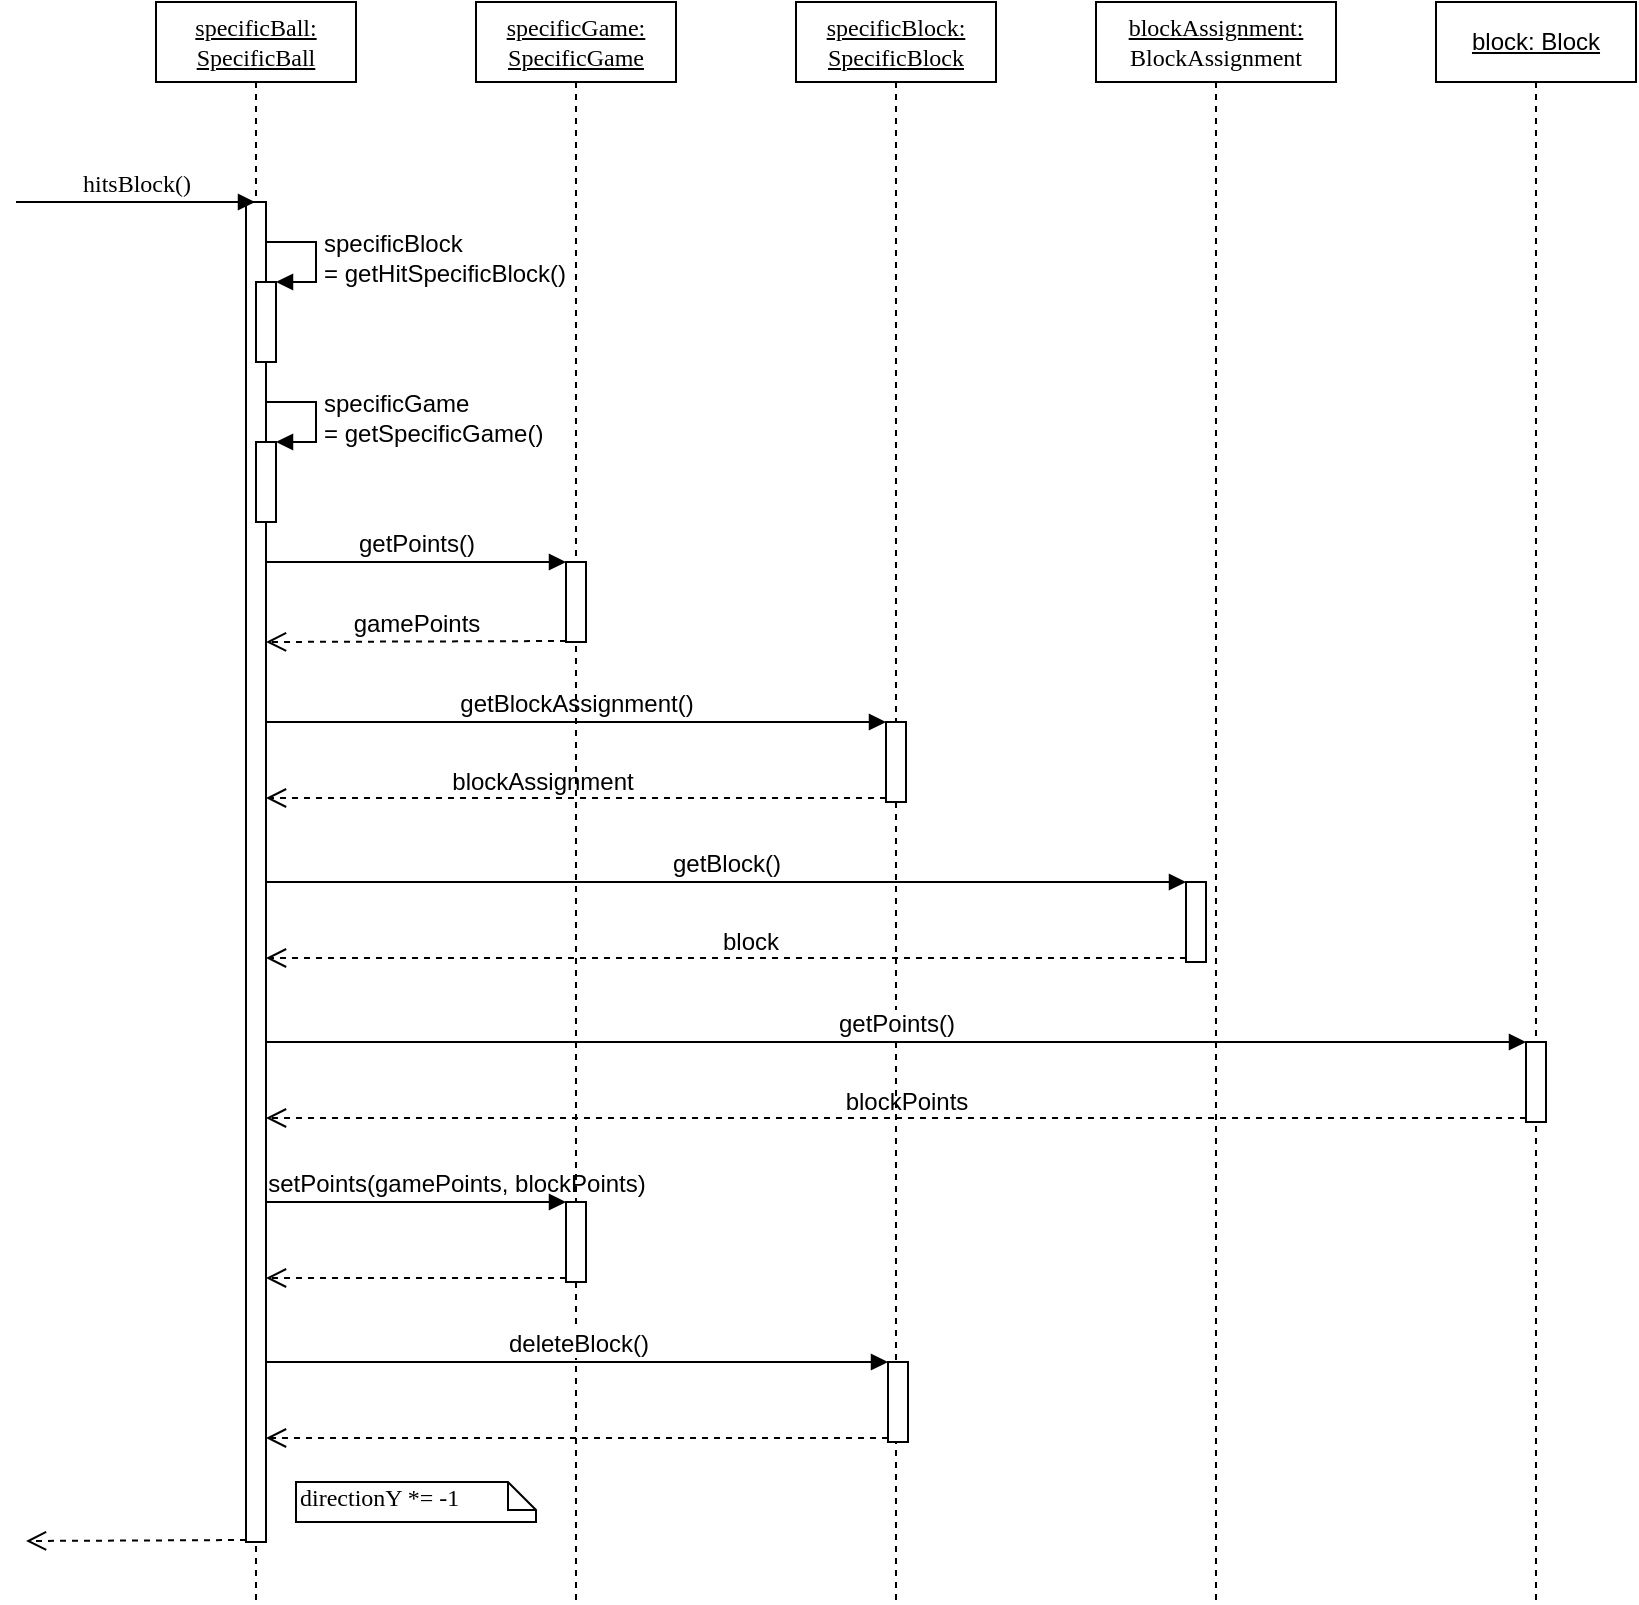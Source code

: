 <mxfile version="10.4.8" type="onedrive"><diagram name="Page-1" id="13e1069c-82ec-6db2-03f1-153e76fe0fe0"><mxGraphModel dx="842" dy="668" grid="1" gridSize="10" guides="1" tooltips="1" connect="1" arrows="1" fold="1" page="1" pageScale="1" pageWidth="1100" pageHeight="850" background="#ffffff" math="0" shadow="0"><root><mxCell id="0"/><mxCell id="1" parent="0"/><mxCell id="7baba1c4bc27f4b0-2" value="&lt;u&gt;specificBlock: SpecificBlock&lt;/u&gt;" style="shape=umlLifeline;perimeter=lifelinePerimeter;whiteSpace=wrap;html=1;container=1;collapsible=0;recursiveResize=0;outlineConnect=0;rounded=0;shadow=0;comic=0;labelBackgroundColor=none;strokeColor=#000000;strokeWidth=1;fillColor=#FFFFFF;fontFamily=Verdana;fontSize=12;fontColor=#000000;align=center;" parent="1" vertex="1"><mxGeometry x="430" y="60" width="100" height="800" as="geometry"/></mxCell><mxCell id="qwBPNgPQpMx8ivt4JEZg-23" value="" style="html=1;points=[];perimeter=orthogonalPerimeter;" vertex="1" parent="7baba1c4bc27f4b0-2"><mxGeometry x="45" y="360" width="10" height="40" as="geometry"/></mxCell><mxCell id="7baba1c4bc27f4b0-3" value="&lt;u&gt;blockAssignment:&lt;br&gt;&lt;/u&gt;BlockAssignment&lt;br&gt;" style="shape=umlLifeline;perimeter=lifelinePerimeter;whiteSpace=wrap;html=1;container=1;collapsible=0;recursiveResize=0;outlineConnect=0;rounded=0;shadow=0;comic=0;labelBackgroundColor=none;strokeColor=#000000;strokeWidth=1;fillColor=#FFFFFF;fontFamily=Verdana;fontSize=12;fontColor=#000000;align=center;" parent="1" vertex="1"><mxGeometry x="580" y="60" width="120" height="800" as="geometry"/></mxCell><mxCell id="qwBPNgPQpMx8ivt4JEZg-27" value="" style="html=1;points=[];perimeter=orthogonalPerimeter;" vertex="1" parent="7baba1c4bc27f4b0-3"><mxGeometry x="45" y="440" width="10" height="40" as="geometry"/></mxCell><mxCell id="qwBPNgPQpMx8ivt4JEZg-28" value="&lt;font style=&quot;font-size: 12px&quot;&gt;getBlock()&lt;/font&gt;" style="html=1;verticalAlign=bottom;endArrow=block;entryX=0;entryY=0;" edge="1" target="qwBPNgPQpMx8ivt4JEZg-27" parent="7baba1c4bc27f4b0-3"><mxGeometry relative="1" as="geometry"><mxPoint x="-415" y="440" as="sourcePoint"/></mxGeometry></mxCell><mxCell id="qwBPNgPQpMx8ivt4JEZg-29" value="" style="html=1;verticalAlign=bottom;endArrow=open;dashed=1;endSize=8;exitX=0;exitY=0.95;" edge="1" source="qwBPNgPQpMx8ivt4JEZg-27" parent="7baba1c4bc27f4b0-3"><mxGeometry relative="1" as="geometry"><mxPoint x="-415" y="478" as="targetPoint"/></mxGeometry></mxCell><mxCell id="UDgOgtfGisK1Hg7GRz7C-11" value="&lt;font style=&quot;font-size: 12px&quot;&gt;block&lt;/font&gt;" style="text;html=1;resizable=0;points=[];align=center;verticalAlign=middle;labelBackgroundColor=none;" vertex="1" connectable="0" parent="qwBPNgPQpMx8ivt4JEZg-29"><mxGeometry x="-0.052" y="-8" relative="1" as="geometry"><mxPoint as="offset"/></mxGeometry></mxCell><mxCell id="7baba1c4bc27f4b0-8" value="&lt;u&gt;specificBall: SpecificBall&lt;/u&gt;" style="shape=umlLifeline;perimeter=lifelinePerimeter;whiteSpace=wrap;html=1;container=1;collapsible=0;recursiveResize=0;outlineConnect=0;rounded=0;shadow=0;comic=0;labelBackgroundColor=none;strokeColor=#000000;strokeWidth=1;fillColor=#FFFFFF;fontFamily=Verdana;fontSize=12;fontColor=#000000;align=center;" parent="1" vertex="1"><mxGeometry x="110" y="60" width="100" height="800" as="geometry"/></mxCell><mxCell id="7baba1c4bc27f4b0-9" value="" style="html=1;points=[];perimeter=orthogonalPerimeter;rounded=0;shadow=0;comic=0;labelBackgroundColor=none;strokeColor=#000000;strokeWidth=1;fillColor=#FFFFFF;fontFamily=Verdana;fontSize=12;fontColor=#000000;align=center;" parent="7baba1c4bc27f4b0-8" vertex="1"><mxGeometry x="45" y="100" width="10" height="670" as="geometry"/></mxCell><mxCell id="qwBPNgPQpMx8ivt4JEZg-18" value="" style="html=1;points=[];perimeter=orthogonalPerimeter;" vertex="1" parent="7baba1c4bc27f4b0-8"><mxGeometry x="50" y="140" width="10" height="40" as="geometry"/></mxCell><mxCell id="qwBPNgPQpMx8ivt4JEZg-19" value="&lt;font style=&quot;font-size: 12px&quot;&gt;specificBlock&lt;br&gt;= getHitSpecificBlock()&lt;/font&gt;" style="edgeStyle=orthogonalEdgeStyle;html=1;align=left;spacingLeft=2;endArrow=block;rounded=0;entryX=1;entryY=0;" edge="1" target="qwBPNgPQpMx8ivt4JEZg-18" parent="7baba1c4bc27f4b0-8"><mxGeometry relative="1" as="geometry"><mxPoint x="55" y="120" as="sourcePoint"/><Array as="points"><mxPoint x="80" y="120"/></Array></mxGeometry></mxCell><mxCell id="qwBPNgPQpMx8ivt4JEZg-20" value="" style="html=1;points=[];perimeter=orthogonalPerimeter;" vertex="1" parent="7baba1c4bc27f4b0-8"><mxGeometry x="50" y="220" width="10" height="40" as="geometry"/></mxCell><mxCell id="qwBPNgPQpMx8ivt4JEZg-21" value="&lt;font style=&quot;font-size: 12px&quot;&gt;specificGame&lt;br&gt;= getSpecificGame()&lt;/font&gt;" style="edgeStyle=orthogonalEdgeStyle;html=1;align=left;spacingLeft=2;endArrow=block;rounded=0;entryX=1;entryY=0;" edge="1" target="qwBPNgPQpMx8ivt4JEZg-20" parent="7baba1c4bc27f4b0-8"><mxGeometry relative="1" as="geometry"><mxPoint x="55" y="200" as="sourcePoint"/><Array as="points"><mxPoint x="80" y="200"/></Array></mxGeometry></mxCell><mxCell id="7baba1c4bc27f4b0-30" value="" style="html=1;verticalAlign=bottom;endArrow=open;dashed=1;endSize=8;labelBackgroundColor=none;fontFamily=Verdana;fontSize=12;edgeStyle=elbowEdgeStyle;elbow=vertical;" parent="1" edge="1"><mxGeometry relative="1" as="geometry"><mxPoint x="45" y="829.5" as="targetPoint"/><Array as="points"/><mxPoint x="155" y="829" as="sourcePoint"/></mxGeometry></mxCell><mxCell id="7baba1c4bc27f4b0-45" value="directionY *= -1" style="shape=note;whiteSpace=wrap;html=1;size=14;verticalAlign=top;align=left;spacingTop=-6;rounded=0;shadow=0;comic=0;labelBackgroundColor=none;strokeColor=#000000;strokeWidth=1;fillColor=#FFFFFF;fontFamily=Verdana;fontSize=12;fontColor=#000000;" parent="1" vertex="1"><mxGeometry x="180" y="800" width="120" height="20" as="geometry"/></mxCell><mxCell id="qwBPNgPQpMx8ivt4JEZg-1" value="hitsBlock()" style="html=1;verticalAlign=bottom;endArrow=block;labelBackgroundColor=none;fontFamily=Verdana;fontSize=12;edgeStyle=elbowEdgeStyle;elbow=vertical;" edge="1" parent="1" target="7baba1c4bc27f4b0-8"><mxGeometry relative="1" as="geometry"><mxPoint x="40" y="160" as="sourcePoint"/><mxPoint x="150" y="160" as="targetPoint"/></mxGeometry></mxCell><mxCell id="qwBPNgPQpMx8ivt4JEZg-24" value="&lt;font style=&quot;font-size: 12px&quot;&gt;getBlockAssignment()&lt;/font&gt;" style="html=1;verticalAlign=bottom;endArrow=block;entryX=0;entryY=0;" edge="1" target="qwBPNgPQpMx8ivt4JEZg-23" parent="1"><mxGeometry relative="1" as="geometry"><mxPoint x="165" y="420" as="sourcePoint"/></mxGeometry></mxCell><mxCell id="qwBPNgPQpMx8ivt4JEZg-25" value="" style="html=1;verticalAlign=bottom;endArrow=open;dashed=1;endSize=8;exitX=0;exitY=0.95;" edge="1" source="qwBPNgPQpMx8ivt4JEZg-23" parent="1"><mxGeometry relative="1" as="geometry"><mxPoint x="165" y="458" as="targetPoint"/></mxGeometry></mxCell><mxCell id="UDgOgtfGisK1Hg7GRz7C-9" value="&lt;font style=&quot;font-size: 12px&quot;&gt;blockAssignment&lt;/font&gt;" style="text;html=1;resizable=0;points=[];align=center;verticalAlign=middle;labelBackgroundColor=none;" vertex="1" connectable="0" parent="qwBPNgPQpMx8ivt4JEZg-25"><mxGeometry x="0.11" y="-8" relative="1" as="geometry"><mxPoint as="offset"/></mxGeometry></mxCell><mxCell id="qwBPNgPQpMx8ivt4JEZg-26" value="&lt;u&gt;block: Block&lt;/u&gt;" style="shape=umlLifeline;perimeter=lifelinePerimeter;whiteSpace=wrap;html=1;container=1;collapsible=0;recursiveResize=0;outlineConnect=0;" vertex="1" parent="1"><mxGeometry x="750" y="60" width="100" height="800" as="geometry"/></mxCell><mxCell id="gvFnj1mjITu9CcFzhd_x-1" value="" style="html=1;points=[];perimeter=orthogonalPerimeter;rounded=0;" vertex="1" parent="qwBPNgPQpMx8ivt4JEZg-26"><mxGeometry x="45" y="520" width="10" height="40" as="geometry"/></mxCell><mxCell id="gvFnj1mjITu9CcFzhd_x-2" value="&lt;font style=&quot;font-size: 12px&quot;&gt;getPoints()&lt;/font&gt;" style="html=1;verticalAlign=bottom;endArrow=block;entryX=0;entryY=0;" edge="1" target="gvFnj1mjITu9CcFzhd_x-1" parent="qwBPNgPQpMx8ivt4JEZg-26"><mxGeometry relative="1" as="geometry"><mxPoint x="-585" y="520" as="sourcePoint"/></mxGeometry></mxCell><mxCell id="gvFnj1mjITu9CcFzhd_x-3" value="" style="html=1;verticalAlign=bottom;endArrow=open;dashed=1;endSize=8;exitX=0;exitY=0.95;" edge="1" source="gvFnj1mjITu9CcFzhd_x-1" parent="qwBPNgPQpMx8ivt4JEZg-26"><mxGeometry relative="1" as="geometry"><mxPoint x="-585" y="558" as="targetPoint"/></mxGeometry></mxCell><mxCell id="UDgOgtfGisK1Hg7GRz7C-15" value="&lt;font style=&quot;font-size: 12px&quot;&gt;blockPoints&lt;/font&gt;" style="text;html=1;resizable=0;points=[];align=center;verticalAlign=middle;labelBackgroundColor=none;" vertex="1" connectable="0" parent="gvFnj1mjITu9CcFzhd_x-3"><mxGeometry x="0.044" y="-6" relative="1" as="geometry"><mxPoint x="19" y="-2" as="offset"/></mxGeometry></mxCell><mxCell id="gvFnj1mjITu9CcFzhd_x-10" value="&lt;u&gt;specificGame: SpecificGame&lt;/u&gt;" style="shape=umlLifeline;perimeter=lifelinePerimeter;whiteSpace=wrap;html=1;container=1;collapsible=0;recursiveResize=0;outlineConnect=0;rounded=0;shadow=0;comic=0;labelBackgroundColor=none;strokeColor=#000000;strokeWidth=1;fillColor=#FFFFFF;fontFamily=Verdana;fontSize=12;fontColor=#000000;align=center;" vertex="1" parent="1"><mxGeometry x="270" y="60" width="100" height="800" as="geometry"/></mxCell><mxCell id="gvFnj1mjITu9CcFzhd_x-12" value="" style="html=1;points=[];perimeter=orthogonalPerimeter;rounded=0;" vertex="1" parent="gvFnj1mjITu9CcFzhd_x-10"><mxGeometry x="45" y="280" width="10" height="40" as="geometry"/></mxCell><mxCell id="gvFnj1mjITu9CcFzhd_x-13" value="&lt;font style=&quot;font-size: 12px&quot;&gt;getPoints()&lt;/font&gt;" style="html=1;verticalAlign=bottom;endArrow=block;entryX=0;entryY=0;" edge="1" target="gvFnj1mjITu9CcFzhd_x-12" parent="gvFnj1mjITu9CcFzhd_x-10"><mxGeometry relative="1" as="geometry"><mxPoint x="-105" y="280" as="sourcePoint"/></mxGeometry></mxCell><mxCell id="gvFnj1mjITu9CcFzhd_x-16" value="" style="html=1;points=[];perimeter=orthogonalPerimeter;rounded=0;" vertex="1" parent="1"><mxGeometry x="315" y="660" width="10" height="40" as="geometry"/></mxCell><mxCell id="gvFnj1mjITu9CcFzhd_x-17" value="&lt;font style=&quot;font-size: 12px&quot;&gt;setPoints(gamePoints, blockPoints)&lt;/font&gt;" style="html=1;verticalAlign=bottom;endArrow=block;entryX=0;entryY=0;labelBackgroundColor=none;" edge="1" target="gvFnj1mjITu9CcFzhd_x-16" parent="1"><mxGeometry x="0.267" relative="1" as="geometry"><mxPoint x="165" y="660" as="sourcePoint"/><mxPoint as="offset"/></mxGeometry></mxCell><mxCell id="gvFnj1mjITu9CcFzhd_x-18" value="" style="html=1;verticalAlign=bottom;endArrow=open;dashed=1;endSize=8;exitX=0;exitY=0.95;" edge="1" source="gvFnj1mjITu9CcFzhd_x-16" parent="1"><mxGeometry relative="1" as="geometry"><mxPoint x="165" y="698" as="targetPoint"/></mxGeometry></mxCell><mxCell id="gvFnj1mjITu9CcFzhd_x-19" value="" style="html=1;points=[];perimeter=orthogonalPerimeter;rounded=0;" vertex="1" parent="1"><mxGeometry x="476" y="740" width="10" height="40" as="geometry"/></mxCell><mxCell id="gvFnj1mjITu9CcFzhd_x-20" value="&lt;font style=&quot;font-size: 12px&quot;&gt;deleteBlock()&lt;/font&gt;" style="html=1;verticalAlign=bottom;endArrow=block;entryX=0;entryY=0;" edge="1" target="gvFnj1mjITu9CcFzhd_x-19" parent="1"><mxGeometry relative="1" as="geometry"><mxPoint x="165" y="740" as="sourcePoint"/></mxGeometry></mxCell><mxCell id="gvFnj1mjITu9CcFzhd_x-21" value="" style="html=1;verticalAlign=bottom;endArrow=open;dashed=1;endSize=8;exitX=0;exitY=0.95;" edge="1" source="gvFnj1mjITu9CcFzhd_x-19" parent="1"><mxGeometry relative="1" as="geometry"><mxPoint x="165" y="778" as="targetPoint"/></mxGeometry></mxCell><mxCell id="UDgOgtfGisK1Hg7GRz7C-4" value="&lt;font style=&quot;font-size: 12px&quot;&gt;gamePoints&lt;/font&gt;" style="html=1;verticalAlign=bottom;endArrow=open;dashed=1;endSize=8;" edge="1" parent="1"><mxGeometry relative="1" as="geometry"><mxPoint x="315" y="379.5" as="sourcePoint"/><mxPoint x="165" y="380" as="targetPoint"/></mxGeometry></mxCell></root></mxGraphModel></diagram></mxfile>